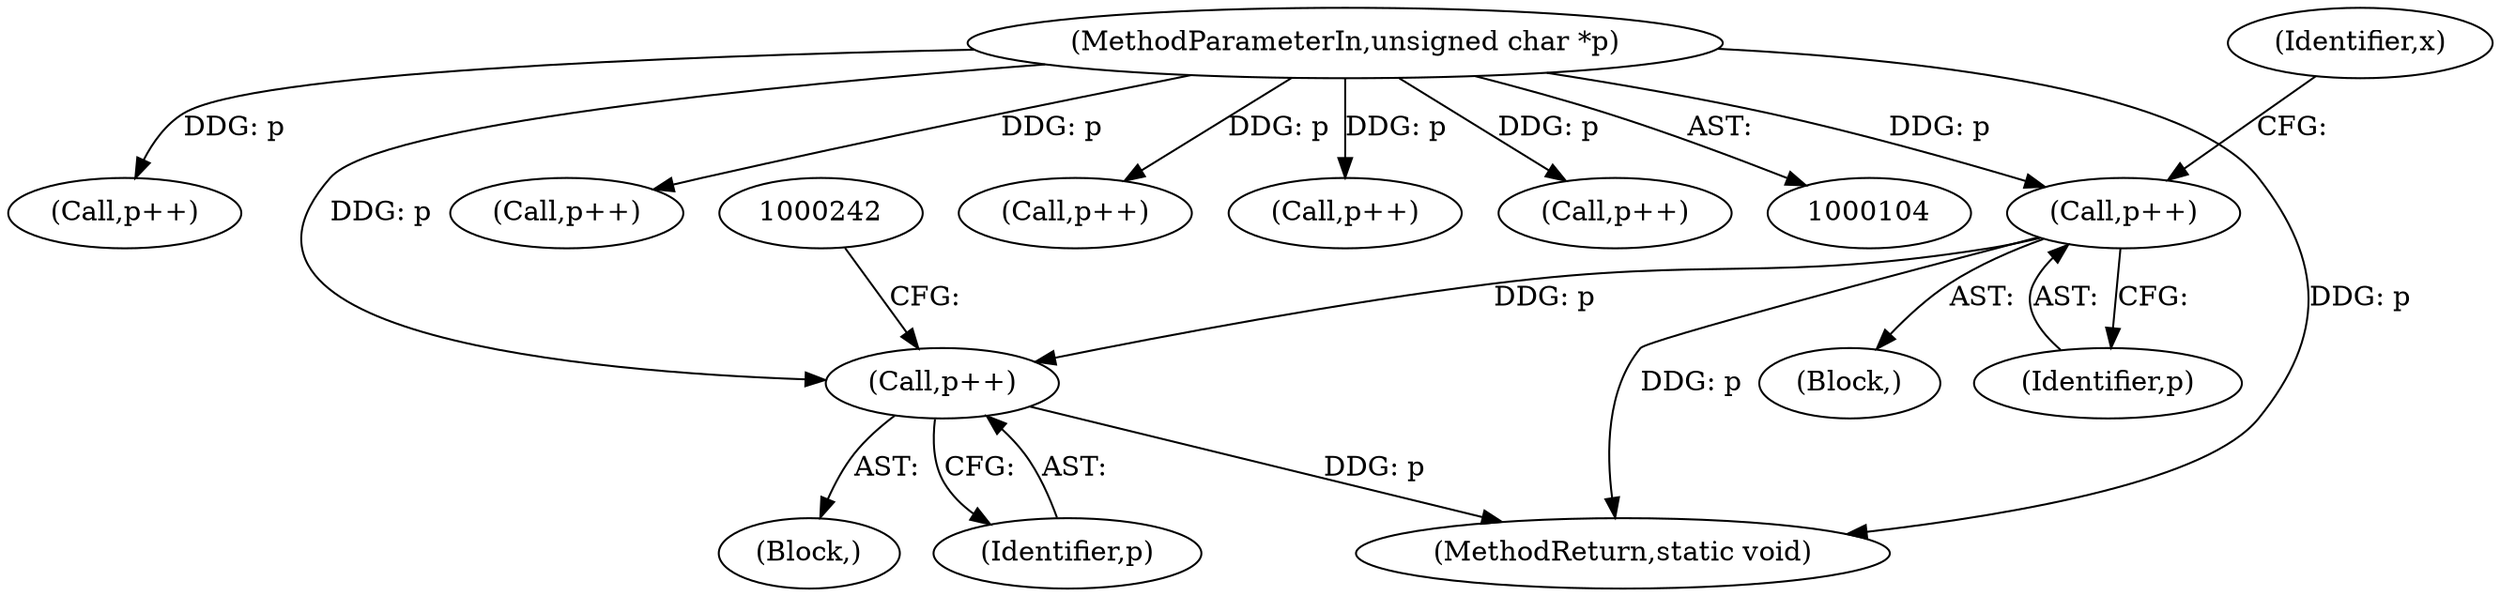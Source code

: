 digraph "0_ImageMagick_cc4ac341f29fa368da6ef01c207deaf8c61f6a2e@pointer" {
"1000191" [label="(Call,p++)"];
"1000107" [label="(MethodParameterIn,unsigned char *p)"];
"1000239" [label="(Call,p++)"];
"1000358" [label="(Call,p++)"];
"1000555" [label="(Call,p++)"];
"1000157" [label="(Block,)"];
"1000155" [label="(Identifier,x)"];
"1000444" [label="(Call,p++)"];
"1000525" [label="(Call,p++)"];
"1000201" [label="(Block,)"];
"1000240" [label="(Identifier,p)"];
"1000192" [label="(Identifier,p)"];
"1000620" [label="(MethodReturn,static void)"];
"1000239" [label="(Call,p++)"];
"1000191" [label="(Call,p++)"];
"1000608" [label="(Call,p++)"];
"1000107" [label="(MethodParameterIn,unsigned char *p)"];
"1000191" -> "1000157"  [label="AST: "];
"1000191" -> "1000192"  [label="CFG: "];
"1000192" -> "1000191"  [label="AST: "];
"1000155" -> "1000191"  [label="CFG: "];
"1000191" -> "1000620"  [label="DDG: p"];
"1000107" -> "1000191"  [label="DDG: p"];
"1000191" -> "1000239"  [label="DDG: p"];
"1000107" -> "1000104"  [label="AST: "];
"1000107" -> "1000620"  [label="DDG: p"];
"1000107" -> "1000239"  [label="DDG: p"];
"1000107" -> "1000358"  [label="DDG: p"];
"1000107" -> "1000444"  [label="DDG: p"];
"1000107" -> "1000525"  [label="DDG: p"];
"1000107" -> "1000555"  [label="DDG: p"];
"1000107" -> "1000608"  [label="DDG: p"];
"1000239" -> "1000201"  [label="AST: "];
"1000239" -> "1000240"  [label="CFG: "];
"1000240" -> "1000239"  [label="AST: "];
"1000242" -> "1000239"  [label="CFG: "];
"1000239" -> "1000620"  [label="DDG: p"];
}
